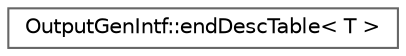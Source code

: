digraph "Graphical Class Hierarchy"
{
 // INTERACTIVE_SVG=YES
 // LATEX_PDF_SIZE
  bgcolor="transparent";
  edge [fontname=Helvetica,fontsize=10,labelfontname=Helvetica,labelfontsize=10];
  node [fontname=Helvetica,fontsize=10,shape=box,height=0.2,width=0.4];
  rankdir="LR";
  Node0 [label="OutputGenIntf::endDescTable\< T \>",height=0.2,width=0.4,color="grey40", fillcolor="white", style="filled",URL="$de/d4b/struct_output_gen_intf_1_1end_desc_table.html",tooltip=" "];
}
